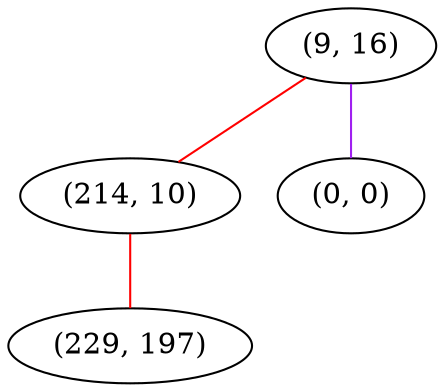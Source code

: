 graph "" {
"(9, 16)";
"(214, 10)";
"(229, 197)";
"(0, 0)";
"(9, 16)" -- "(214, 10)"  [color=red, key=0, weight=1];
"(9, 16)" -- "(0, 0)"  [color=purple, key=0, weight=4];
"(214, 10)" -- "(229, 197)"  [color=red, key=0, weight=1];
}
